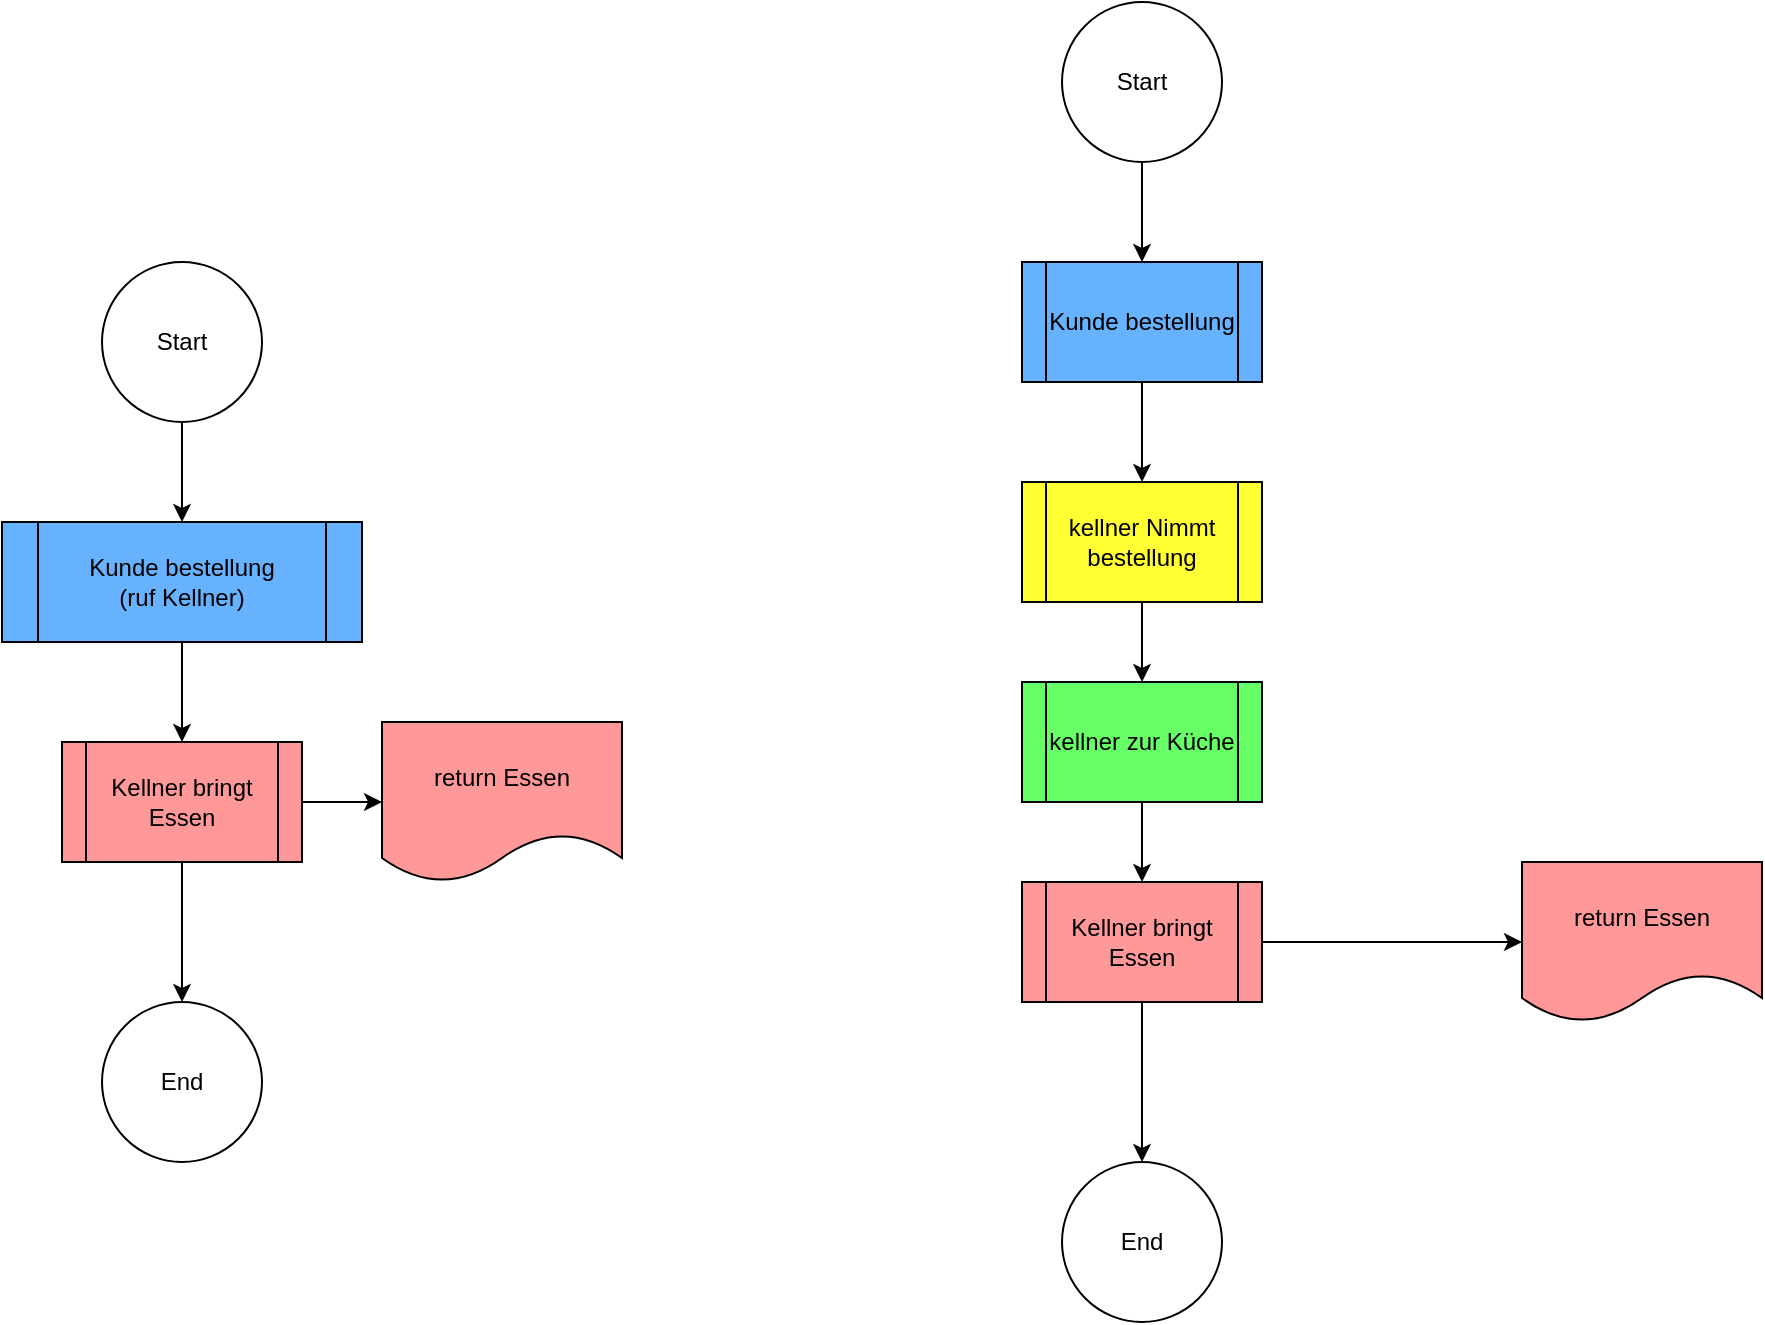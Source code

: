 <mxfile version="28.1.2">
  <diagram name="Seite-1" id="C8IqWjbH8J95_lfmp775">
    <mxGraphModel dx="2505" dy="989" grid="1" gridSize="10" guides="1" tooltips="1" connect="1" arrows="1" fold="1" page="1" pageScale="1" pageWidth="827" pageHeight="1169" math="0" shadow="0">
      <root>
        <mxCell id="0" />
        <mxCell id="1" parent="0" />
        <mxCell id="64MG1I9TAAlRzAuUQtk9-8" value="" style="edgeStyle=orthogonalEdgeStyle;rounded=0;orthogonalLoop=1;jettySize=auto;html=1;" edge="1" parent="1" source="64MG1I9TAAlRzAuUQtk9-1" target="64MG1I9TAAlRzAuUQtk9-2">
          <mxGeometry relative="1" as="geometry" />
        </mxCell>
        <mxCell id="64MG1I9TAAlRzAuUQtk9-1" value="Start" style="ellipse;whiteSpace=wrap;html=1;aspect=fixed;" vertex="1" parent="1">
          <mxGeometry x="150" y="90" width="80" height="80" as="geometry" />
        </mxCell>
        <mxCell id="64MG1I9TAAlRzAuUQtk9-9" value="" style="edgeStyle=orthogonalEdgeStyle;rounded=0;orthogonalLoop=1;jettySize=auto;html=1;" edge="1" parent="1" source="64MG1I9TAAlRzAuUQtk9-2" target="64MG1I9TAAlRzAuUQtk9-3">
          <mxGeometry relative="1" as="geometry" />
        </mxCell>
        <mxCell id="64MG1I9TAAlRzAuUQtk9-2" value="Kunde bestellung" style="shape=process;whiteSpace=wrap;html=1;backgroundOutline=1;fillColor=#66B2FF;" vertex="1" parent="1">
          <mxGeometry x="130" y="220" width="120" height="60" as="geometry" />
        </mxCell>
        <mxCell id="64MG1I9TAAlRzAuUQtk9-10" value="" style="edgeStyle=orthogonalEdgeStyle;rounded=0;orthogonalLoop=1;jettySize=auto;html=1;" edge="1" parent="1" source="64MG1I9TAAlRzAuUQtk9-3" target="64MG1I9TAAlRzAuUQtk9-4">
          <mxGeometry relative="1" as="geometry" />
        </mxCell>
        <mxCell id="64MG1I9TAAlRzAuUQtk9-3" value="kellner Nimmt bestellung" style="shape=process;whiteSpace=wrap;html=1;backgroundOutline=1;fillColor=#FFFF33;fontColor=#000000;" vertex="1" parent="1">
          <mxGeometry x="130" y="330" width="120" height="60" as="geometry" />
        </mxCell>
        <mxCell id="64MG1I9TAAlRzAuUQtk9-11" value="" style="edgeStyle=orthogonalEdgeStyle;rounded=0;orthogonalLoop=1;jettySize=auto;html=1;" edge="1" parent="1" source="64MG1I9TAAlRzAuUQtk9-4" target="64MG1I9TAAlRzAuUQtk9-5">
          <mxGeometry relative="1" as="geometry" />
        </mxCell>
        <mxCell id="64MG1I9TAAlRzAuUQtk9-4" value="kellner zur Küche" style="shape=process;whiteSpace=wrap;html=1;backgroundOutline=1;fillColor=#66FF66;fontColor=#000000;" vertex="1" parent="1">
          <mxGeometry x="130" y="430" width="120" height="60" as="geometry" />
        </mxCell>
        <mxCell id="64MG1I9TAAlRzAuUQtk9-12" value="" style="edgeStyle=orthogonalEdgeStyle;rounded=0;orthogonalLoop=1;jettySize=auto;html=1;" edge="1" parent="1" source="64MG1I9TAAlRzAuUQtk9-5" target="64MG1I9TAAlRzAuUQtk9-6">
          <mxGeometry relative="1" as="geometry" />
        </mxCell>
        <mxCell id="64MG1I9TAAlRzAuUQtk9-13" style="edgeStyle=orthogonalEdgeStyle;rounded=0;orthogonalLoop=1;jettySize=auto;html=1;" edge="1" parent="1" source="64MG1I9TAAlRzAuUQtk9-5" target="64MG1I9TAAlRzAuUQtk9-7">
          <mxGeometry relative="1" as="geometry" />
        </mxCell>
        <mxCell id="64MG1I9TAAlRzAuUQtk9-5" value="Kellner bringt Essen" style="shape=process;whiteSpace=wrap;html=1;backgroundOutline=1;fillColor=#FF9999;" vertex="1" parent="1">
          <mxGeometry x="130" y="530" width="120" height="60" as="geometry" />
        </mxCell>
        <mxCell id="64MG1I9TAAlRzAuUQtk9-6" value="End" style="ellipse;whiteSpace=wrap;html=1;aspect=fixed;" vertex="1" parent="1">
          <mxGeometry x="150" y="670" width="80" height="80" as="geometry" />
        </mxCell>
        <mxCell id="64MG1I9TAAlRzAuUQtk9-7" value="return Essen" style="shape=document;whiteSpace=wrap;html=1;boundedLbl=1;fillColor=#FF9999;fontColor=#000000;" vertex="1" parent="1">
          <mxGeometry x="380" y="520" width="120" height="80" as="geometry" />
        </mxCell>
        <mxCell id="64MG1I9TAAlRzAuUQtk9-14" value="" style="edgeStyle=orthogonalEdgeStyle;rounded=0;orthogonalLoop=1;jettySize=auto;html=1;" edge="1" parent="1" source="64MG1I9TAAlRzAuUQtk9-15" target="64MG1I9TAAlRzAuUQtk9-17">
          <mxGeometry relative="1" as="geometry" />
        </mxCell>
        <mxCell id="64MG1I9TAAlRzAuUQtk9-15" value="Start" style="ellipse;whiteSpace=wrap;html=1;aspect=fixed;" vertex="1" parent="1">
          <mxGeometry x="-330" y="220" width="80" height="80" as="geometry" />
        </mxCell>
        <mxCell id="64MG1I9TAAlRzAuUQtk9-16" value="" style="edgeStyle=orthogonalEdgeStyle;rounded=0;orthogonalLoop=1;jettySize=auto;html=1;" edge="1" parent="1" source="64MG1I9TAAlRzAuUQtk9-17">
          <mxGeometry relative="1" as="geometry">
            <mxPoint x="-290" y="460" as="targetPoint" />
          </mxGeometry>
        </mxCell>
        <mxCell id="64MG1I9TAAlRzAuUQtk9-17" value="Kunde bestellung&lt;br&gt;(ruf Kellner)" style="shape=process;whiteSpace=wrap;html=1;backgroundOutline=1;fillColor=#66B2FF;" vertex="1" parent="1">
          <mxGeometry x="-380" y="350" width="180" height="60" as="geometry" />
        </mxCell>
        <mxCell id="64MG1I9TAAlRzAuUQtk9-22" value="" style="edgeStyle=orthogonalEdgeStyle;rounded=0;orthogonalLoop=1;jettySize=auto;html=1;" edge="1" parent="1" source="64MG1I9TAAlRzAuUQtk9-24" target="64MG1I9TAAlRzAuUQtk9-25">
          <mxGeometry relative="1" as="geometry" />
        </mxCell>
        <mxCell id="64MG1I9TAAlRzAuUQtk9-23" style="edgeStyle=orthogonalEdgeStyle;rounded=0;orthogonalLoop=1;jettySize=auto;html=1;" edge="1" parent="1" source="64MG1I9TAAlRzAuUQtk9-24" target="64MG1I9TAAlRzAuUQtk9-26">
          <mxGeometry relative="1" as="geometry" />
        </mxCell>
        <mxCell id="64MG1I9TAAlRzAuUQtk9-24" value="Kellner bringt Essen" style="shape=process;whiteSpace=wrap;html=1;backgroundOutline=1;fillColor=#FF9999;" vertex="1" parent="1">
          <mxGeometry x="-350" y="460" width="120" height="60" as="geometry" />
        </mxCell>
        <mxCell id="64MG1I9TAAlRzAuUQtk9-25" value="End" style="ellipse;whiteSpace=wrap;html=1;aspect=fixed;" vertex="1" parent="1">
          <mxGeometry x="-330" y="590" width="80" height="80" as="geometry" />
        </mxCell>
        <mxCell id="64MG1I9TAAlRzAuUQtk9-26" value="return Essen" style="shape=document;whiteSpace=wrap;html=1;boundedLbl=1;fillColor=#FF9999;fontColor=#000000;" vertex="1" parent="1">
          <mxGeometry x="-190" y="450" width="120" height="80" as="geometry" />
        </mxCell>
      </root>
    </mxGraphModel>
  </diagram>
</mxfile>
